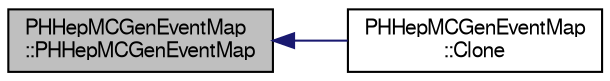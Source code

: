 digraph "PHHepMCGenEventMap::PHHepMCGenEventMap"
{
  bgcolor="transparent";
  edge [fontname="FreeSans",fontsize="10",labelfontname="FreeSans",labelfontsize="10"];
  node [fontname="FreeSans",fontsize="10",shape=record];
  rankdir="LR";
  Node1 [label="PHHepMCGenEventMap\l::PHHepMCGenEventMap",height=0.2,width=0.4,color="black", fillcolor="grey75", style="filled" fontcolor="black"];
  Node1 -> Node2 [dir="back",color="midnightblue",fontsize="10",style="solid",fontname="FreeSans"];
  Node2 [label="PHHepMCGenEventMap\l::Clone",height=0.2,width=0.4,color="black",URL="$d5/d41/classPHHepMCGenEventMap.html#abd2c54aa03692bddb1f0d22ca7a00660"];
}
